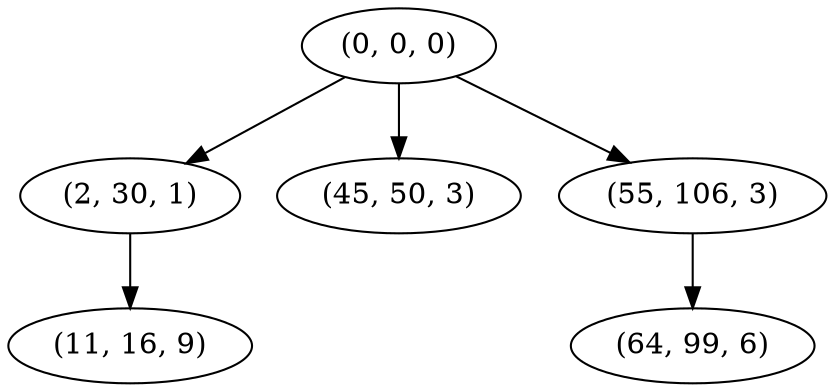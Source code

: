 digraph tree {
    "(0, 0, 0)";
    "(2, 30, 1)";
    "(11, 16, 9)";
    "(45, 50, 3)";
    "(55, 106, 3)";
    "(64, 99, 6)";
    "(0, 0, 0)" -> "(2, 30, 1)";
    "(0, 0, 0)" -> "(45, 50, 3)";
    "(0, 0, 0)" -> "(55, 106, 3)";
    "(2, 30, 1)" -> "(11, 16, 9)";
    "(55, 106, 3)" -> "(64, 99, 6)";
}
